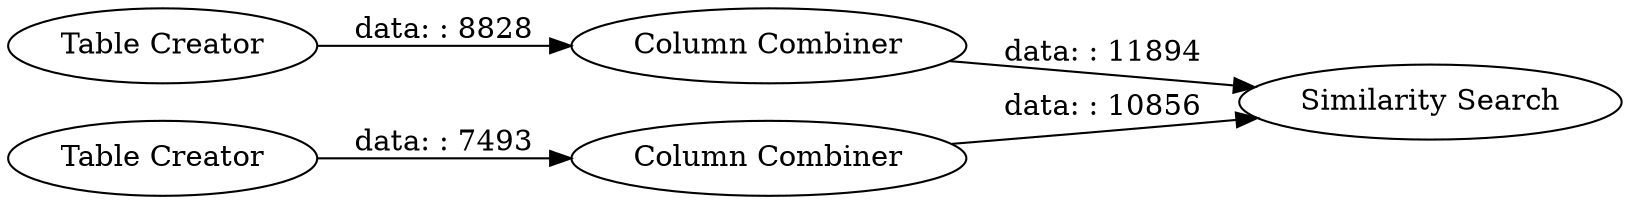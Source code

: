 digraph {
	"-7206866723430172218_14" [label="Column Combiner"]
	"-7206866723430172218_2" [label="Table Creator"]
	"-7206866723430172218_19" [label="Similarity Search"]
	"-7206866723430172218_15" [label="Column Combiner"]
	"-7206866723430172218_1" [label="Table Creator"]
	"-7206866723430172218_1" -> "-7206866723430172218_14" [label="data: : 7493"]
	"-7206866723430172218_2" -> "-7206866723430172218_15" [label="data: : 8828"]
	"-7206866723430172218_15" -> "-7206866723430172218_19" [label="data: : 11894"]
	"-7206866723430172218_14" -> "-7206866723430172218_19" [label="data: : 10856"]
	rankdir=LR
}
